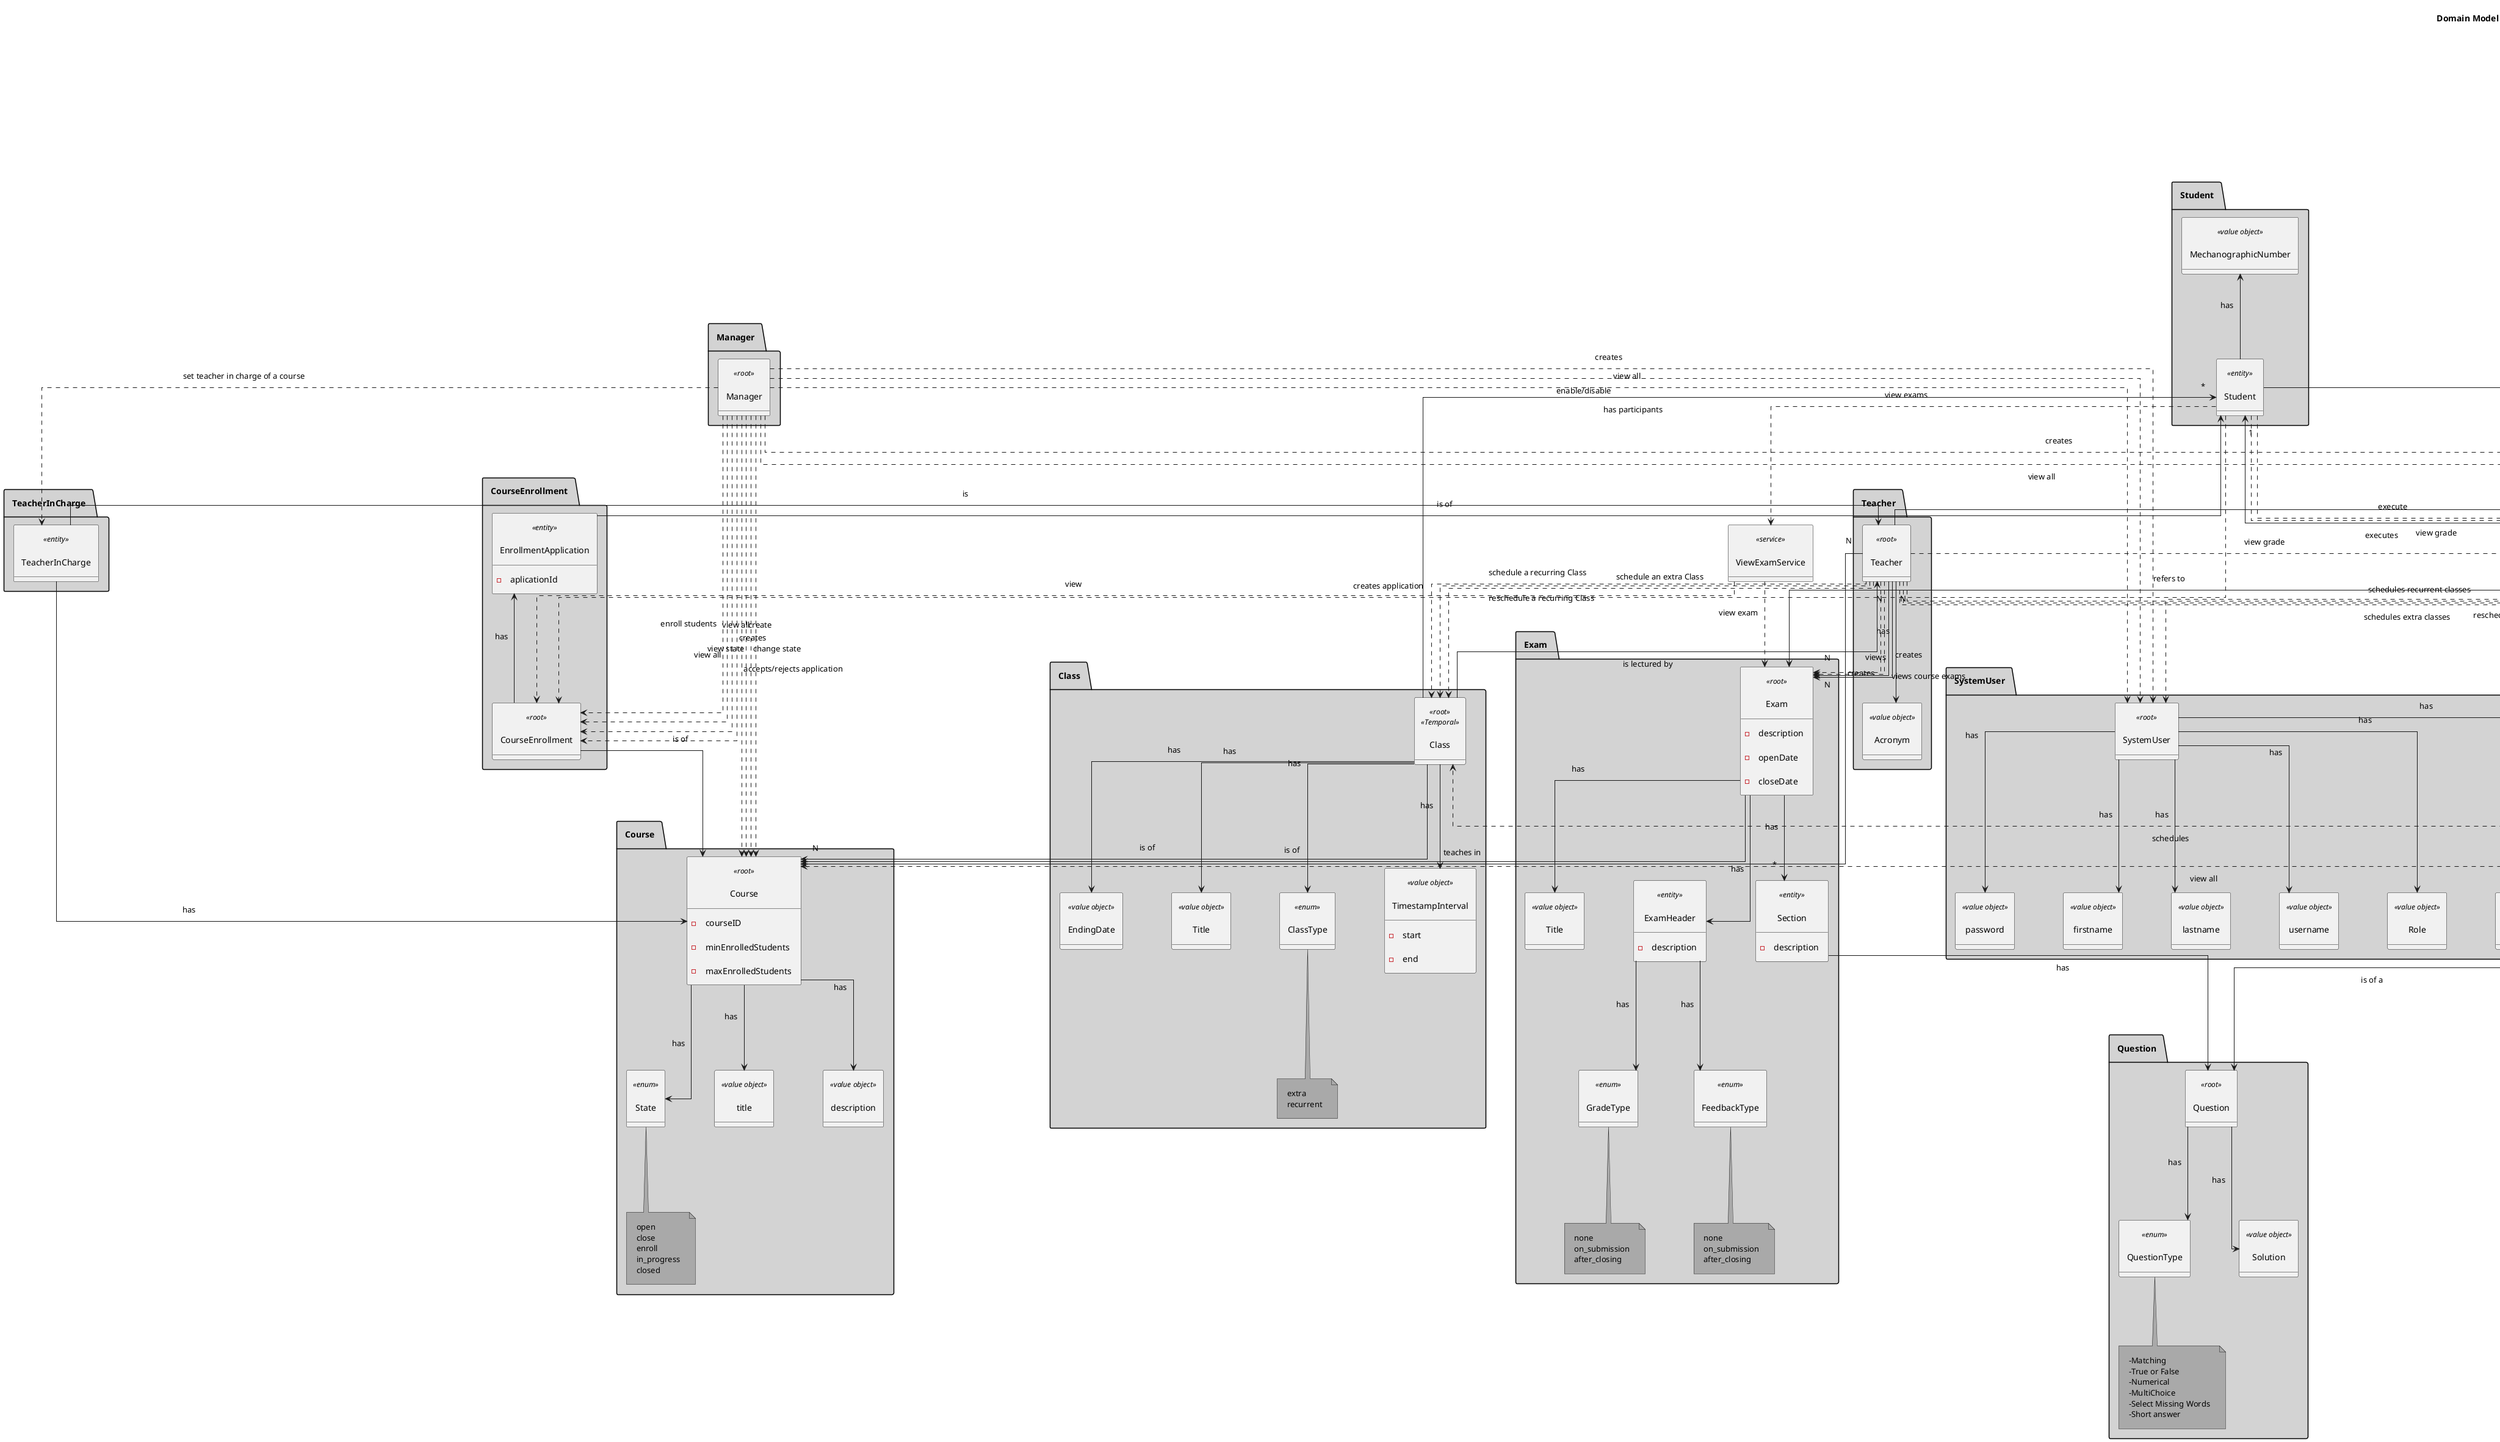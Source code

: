 @startuml
title "Domain Model"
left to right direction
top to bottom direction
skinparam padding 10
skinparam nodesep 80
skinparam ranksep 100
skinparam groupInheritance 1
skinparam linetype ortho
skinparam separation 1000
skinparam NoteBackgroundColor #A9A9A9
skinparam package {
    BackgroundColor #D3D3D3
    FontStyle bold
}

hide circle
hide methods


package SystemUser{
  class SystemUser <<root>>{
  }

  class email << value object>>{}
  class password << value object>>{}
  class firstname << value object>>{}
  class lastname << value object>>{}
  class username << value object>>{}

  class Role <<value object>>{}

}

package eCourseUser{
  class eCourseUser <<root>>{
  }

  class ShortName <<value object>>{}
  class FullName <<value object>>{}
  class BirthDate <<value object>>{}
  class Email <<value object>>{}
  class TaxPayerNumber <<value object>>{}
}

package Teacher{
  class Teacher <<root>> {
  }

  class Acronym <<value object>>{}
}

package Meeting{
  entity Meeting <<entity root>>{
  }

  class TimestampInterval <<value object>>{
    -start
    -end
  }
}

package MeetingInvite{
    entity Invite <<root>>{}
    enum Status <<enum>>{}
    note bottom of Status {
        accept
        reject
        pending
    }
}

package Student{
  class Student <<entity>>{
  }

  class MechanographicNumber <<value object>>{}
}

package Exam{
  class Exam <<root>>{
    - description
    - openDate
    - closeDate
  }

  class ExamHeader <<entity>> {
    - description
  }

  class GradeType <<enum>> {}

  note bottom of GradeType {
    none
    on_submission
    after_closing
  }

  class FeedbackType <<enum>> {}

  note bottom of FeedbackType {
    none
    on_submission
    after_closing
  }

  class Title <<value object>>{}

  class Section <<entity>> {
      -description
    }
}

package Question{
  class Question <<root>> {}
  class QuestionType <<enum>> {}

  note bottom of QuestionType {
    -Matching
    -True or False
    -Numerical
    -MultiChoice
    -Select Missing Words
    -Short answer
  }

  class Solution <<value object>> {}
}


package Board{
  class Board <<root>> {
    - maxColumns
    - maxRows
  }

  class Title <<value object>> {}

  class Column <<entity>>{
    - title
    - id
  }

  class Row <<entity>>{
    - title
    - id
  }

  class State <<enum>> {}

  note bottom of State {
    active
    archived
  }
}

package BoardUpdate {
  class Update <<root>> {
    - timestamp
  }

  ' class UpdateType <<enum>> {}

  class BoardUpdate <<entity>> {}

  class CellUpdate <<entity>> {}

  class BoardUpdateType <<enum>> {}

  class CellUpdateType <<enum>> {}

  class BoardChange <<value object>> {}

  class ContentType <<enum>>{}

  note bottom of ContentType {
    text
    image
  }

  class Content <<value object>>{
    -timestamp
  }

}

package Cell {
  class Cell <<root>>{}

  class ContentType <<enum>>{}

  note bottom of ContentType {
    text
    image
  }

  class Content <<value object>>{
    -timestamp
  }
}

package BoardShare {
  class BoardShare <<root>>{}

  class UserPermission <<enum>>{}

    note bottom of UserPermission {
        read
        write
    }

}

package CourseEnrollment{
  class CourseEnrollment <<root>> {}

  class EnrollmentApplication <<entity>> {
    -aplicationId
  }

}

package Course{
  class Course <<root>> {
    - courseID
    - minEnrolledStudents
    - maxEnrolledStudents
  }

  enum State <<enum>> {}

  note bottom of State {
    open
    close
    enroll
    in_progress
    closed
  }

  class title << value object>>{}
  class description << value object>>{}
}

package TeacherInCharge{
  class TeacherInCharge <<entity>>{
  }
}

package Class{
  class Title <<value object>>{}
  class ClassType <<enum>>{}
  note bottom of ClassType {
      extra
      recurrent
  }

  class Class <<root>> <<Temporal>>{
  }

    class TimestampInterval <<value object>>{
      -start
      -end
    }

    class EndingDate <<value object>>
}

package ExamExecution{
  class ExamExecution <<root>> {
    -date
  }

  class ExamFeedback <<value object>>{
    -description
    -grade
  }

}

package QuestionAnswer{
    class QuestionFeedback <<value object>>{
        -description
        -grade
      }

    class QuestionAnswer <<root>> {
    }

    class Answer <<value object>> {}
}

package Manager {
  class Manager <<root>> {}
}

class ScheduleService <<service>> {}

class ViewExamService <<service>> {}
'class ViewGradesService <<service>> {}
'class ShareBoardService <<service>> {}

SystemUser.SystemUser --> email: has
SystemUser.SystemUser --> firstname: has
SystemUser.SystemUser --> lastname: has
SystemUser.SystemUser --> username: has
SystemUser.SystemUser --> password: has
SystemUser.SystemUser --> Role: has

Exam.Exam --> ExamHeader: has
Exam.Exam --> Exam.Title: has
Exam.Exam --> "*" Exam.Section: has
Exam.Exam --> Course.Course : is of
Exam.ExamHeader --> FeedbackType : has
Exam.ExamHeader --> GradeType : has

Course.Course --> description: has
Course.Course --> title: has
Course.Course --> Course.State: has

MechanographicNumber <--Student.Student: has

TeacherInCharge.TeacherInCharge --> Course.Course: has
TeacherInCharge.TeacherInCharge --> Teacher.Teacher: is
Teacher.Teacher --> Acronym : has

Course.Course <-- CourseEnrollment.CourseEnrollment : is of
CourseEnrollment.EnrollmentApplication --> Student.Student : is of
CourseEnrollment.EnrollmentApplication <-- CourseEnrollment.CourseEnrollment : has

ViewExamService ..> CourseEnrollment.CourseEnrollment : view
ViewExamService ..> Exam.Exam : view exam

'ShareBoardService ..> Board.Board : view

ExamExecution.ExamExecution --> Exam.Exam : refers to
QuestionAnswer.QuestionAnswer --> QuestionAnswer.QuestionFeedback : has
ExamExecution.ExamExecution --> ExamExecution.ExamFeedback : has
ExamExecution.ExamExecution --> QuestionAnswer.QuestionAnswer : has
QuestionAnswer.QuestionAnswer --> Question.Question : is of a
QuestionAnswer.QuestionAnswer --> QuestionAnswer.Answer : has

Manager.Manager ..> SystemUser.SystemUser : creates
Manager.Manager ..> eCourseUser.eCourseUser : creates
Manager.Manager ..> SystemUser.SystemUser : enable/disable
Manager.Manager ..> SystemUser.SystemUser : view all
Manager.Manager ..> eCourseUser.eCourseUser : view all
Manager.Manager ..> Course.Course : create
Manager.Manager ..> Course.Course : change state
Manager.Manager ..> Course.Course : view state
Manager.Manager ..> Course.Course : view all
Manager.Manager ..> CourseEnrollment.CourseEnrollment : enroll students
Manager.Manager ..> CourseEnrollment.CourseEnrollment : view all
Manager.Manager ..> CourseEnrollment.CourseEnrollment : creates
Manager.Manager ..> CourseEnrollment.CourseEnrollment : accepts/rejects application
Manager.Manager ..> TeacherInCharge.TeacherInCharge : set teacher in charge of a course

Student.Student ..> CourseEnrollment.CourseEnrollment : creates application
Student.Student "*" <-- Class.Class : has participants
Student.Student ..> ViewExamService : view exams
Student.Student "1"..>"1" ExamExecution.ExamExecution: execute
'Student.Student ..> ViewGradesService
Student.Student ..> ExamExecution.ExamExecution: view grade

Teacher.Teacher "N"-->"N" Course.Course : teaches in
Teacher.Teacher ..> ScheduleService : schedules recurrent classes
Teacher.Teacher ..> ScheduleService : reschedules classes
Teacher.Teacher ..> ScheduleService : schedules extra classes

Teacher.Teacher ..> Exam.Exam : creates
Teacher.Teacher ..> Exam.Exam: views course exams
Teacher.Teacher ..> Class.Class  : schedule a recurring Class
Teacher.Teacher ..> Class.Class : reschedule a recurring Class
Teacher.Teacher ..> Class.Class  : schedule an extra Class
Teacher.Teacher "N"-->"N" Exam.Exam : creates
'Teacher.Teacher ..> ViewExamService
Teacher.Teacher ..> ExamExecution.ExamExecution: view grade
Teacher.Teacher "N"-->"N" Exam.Exam: views


Class.Class --> Class.ClassType : has
Class.Class --> Class.Title : has
Class.Class --> Class.TimestampInterval : has
Class.Class --> Course.Course : is of
Class.Class --> Teacher.Teacher : is lectured by
Class.Class --> Class.EndingDate : has

Exam.Section --> Question.Question: has
Question.Question --> QuestionType : has
Question.Question --> Solution : has

Teacher.Teacher --|> eCourseUser.eCourseUser : is a
Student.Student --|> eCourseUser.eCourseUser : is a

eCourseUser.eCourseUser --> ShortName : has
eCourseUser.eCourseUser --> FullName : has
eCourseUser.eCourseUser --> BirthDate : has
eCourseUser.eCourseUser --> Email : has
eCourseUser.eCourseUser --> TaxPayerNumber : has
eCourseUser.eCourseUser ..> ScheduleService : schedules meeting
eCourseUser.eCourseUser ..> MeetingInvite.Invite : accept/decline
eCourseUser.eCourseUser ..> MeetingInvite.Invite : receives
eCourseUser.eCourseUser ..> Board.Board: archive
eCourseUser.eCourseUser ..> Course.Course : view all
eCourseUser.eCourseUser ..> ScheduleService : schedules meeting
eCourseUser.eCourseUser ..> BoardShare.BoardShare : create
eCourseUser.eCourseUser ..> Cell.Cell : create
eCourseUser.eCourseUser ..> Cell.Cell : update
eCourseUser.eCourseUser ..> SystemUser.SystemUser : has a

ScheduleService ..> Meeting.Meeting : schedules
ScheduleService ..> Class.Class : schedules

MeetingInvite.Invite --> Meeting.Meeting : is of
MeetingInvite.Invite --> MeetingInvite.Status : has
MeetingInvite.Invite --> eCourseUser.eCourseUser : is of

Meeting.Meeting --> eCourseUser.eCourseUser : owned by
Meeting.Meeting --> Meeting.TimestampInterval : has

Board.Board --> Board.Title : has
Board.Board --> "*" Cell.Cell : has
Board.Board --> "*" Board.Column : has
Board.Board --> "*" Board.Row : has
Board.Board --> eCourseUser.eCourseUser : owned by
Board.Board --> Board.State : has
Board.Board ..> BoardShare.BoardShare : notifies user
Board.Board ..> eCourseUser.eCourseUser : created by
Board.Board ..> eCourseUser.eCourseUser : viewed by

Cell.Cell --> Cell.Content : has
Cell.Content --> Cell.ContentType : has
Cell.Content "N"-->"1" eCourseUser.eCourseUser : created by


Board.Board --> "*" BoardUpdate.Update : has
BoardUpdate.Update <|-- BoardUpdate.CellUpdate : is a
BoardUpdate.Update <|-- BoardUpdate.BoardUpdate : is a
BoardUpdate.Update --> eCourseUser.eCourseUser : is made by
BoardUpdate.Content "N"-->"N" eCourseUser.eCourseUser : is altered by
BoardUpdate.Content "N"-->"1" eCourseUser.eCourseUser : change reversed by


'BoardUpdate.Update -> BoardUpdate.UpdateType : has

BoardUpdate.CellUpdate --> BoardUpdate.CellUpdateType : has
BoardUpdate.BoardUpdate --> BoardUpdate.BoardUpdateType : has
BoardUpdate.BoardUpdate --> BoardUpdate.BoardChange : has
BoardUpdate.CellUpdate --> Cell.Cell : is relative to
BoardUpdate.CellUpdate --> BoardUpdate.Content : has
BoardUpdate.Content --> BoardUpdate.ContentType : has

BoardShare.BoardShare "N"-->"1" Board.Board : shares
BoardShare.BoardShare --> eCourseUser.eCourseUser : has
BoardShare.BoardShare --> BoardShare.UserPermission : has

Student.Student <-- ExamExecution.ExamExecution : executes
@enduml